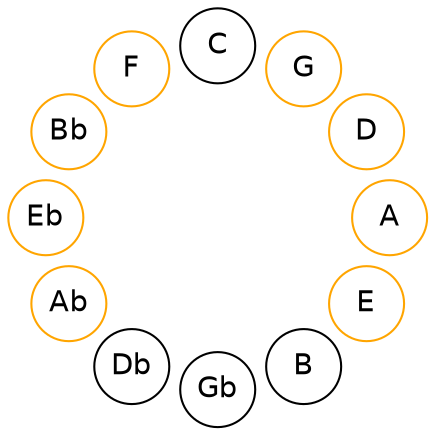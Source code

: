 
graph {

layout = circo;
mindist = .1

node [shape = circle, fontname = Helvetica, margin = 0]
edge [style=invis]

subgraph 1 {
	E -- B -- Gb -- Db -- Ab -- Eb -- Bb -- F -- C -- G -- D -- A -- E
}

E [color=orange];
Ab [color=orange];
Eb [color=orange];
Bb [color=orange];
F [color=orange];
G [color=orange];
D [color=orange];
A [color=orange];
}
